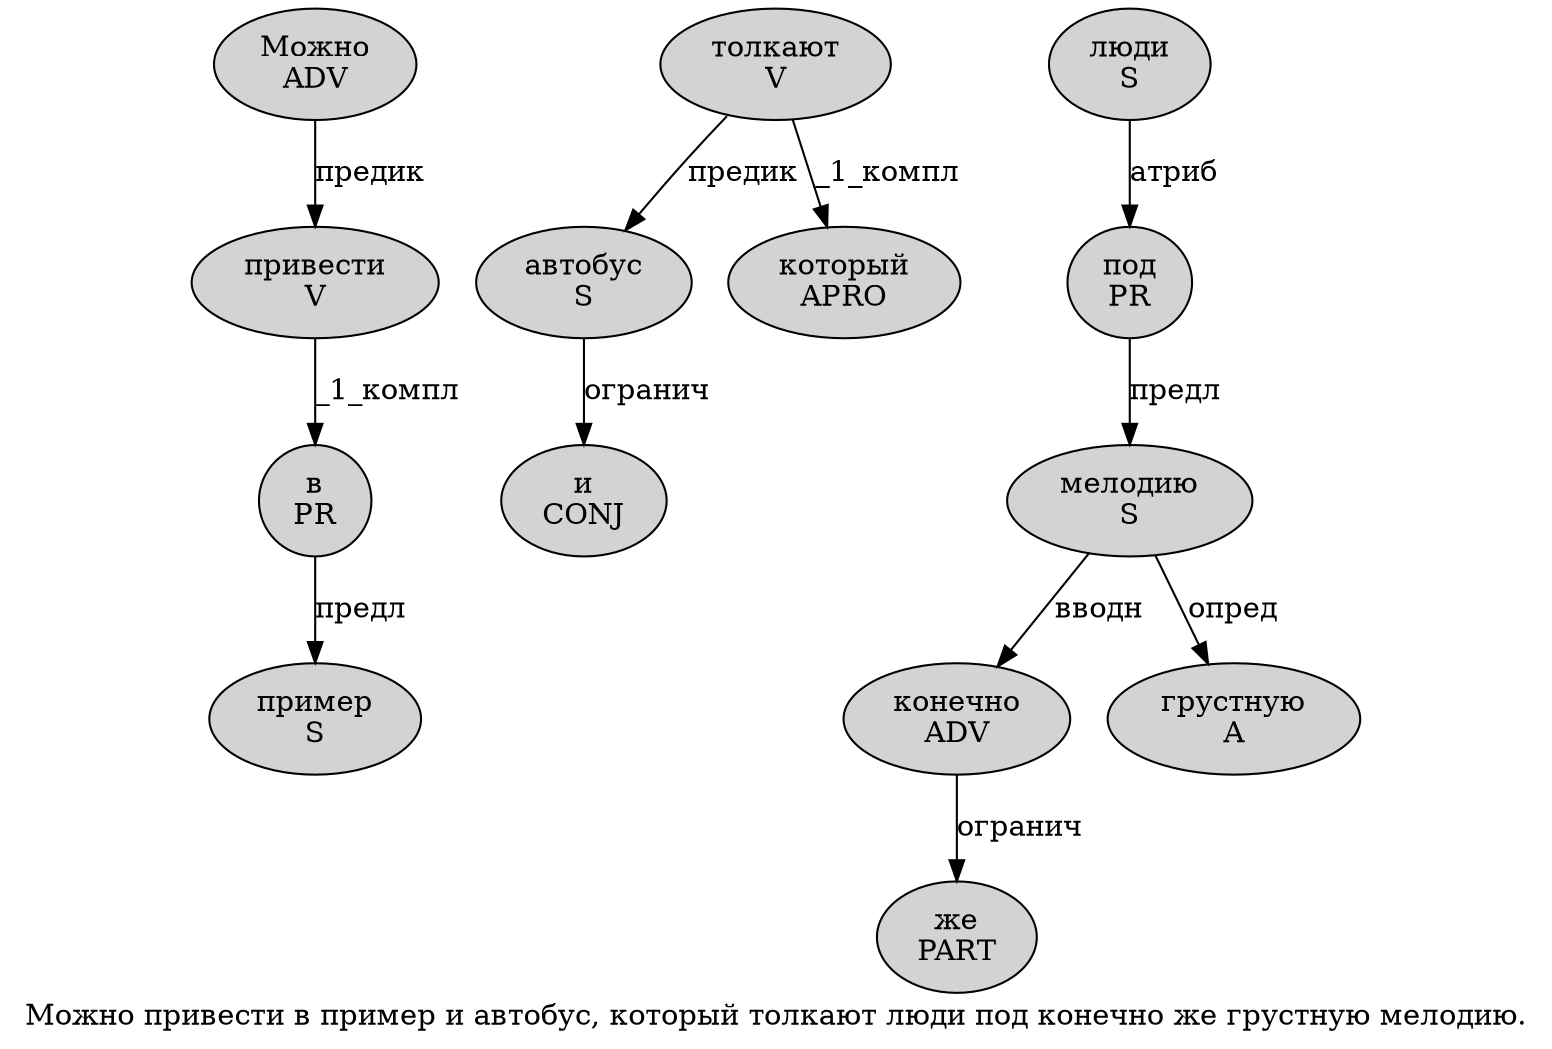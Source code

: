 digraph SENTENCE_2459 {
	graph [label="Можно привести в пример и автобус, который толкают люди под конечно же грустную мелодию."]
	node [style=filled]
		0 [label="Можно
ADV" color="" fillcolor=lightgray penwidth=1 shape=ellipse]
		1 [label="привести
V" color="" fillcolor=lightgray penwidth=1 shape=ellipse]
		2 [label="в
PR" color="" fillcolor=lightgray penwidth=1 shape=ellipse]
		3 [label="пример
S" color="" fillcolor=lightgray penwidth=1 shape=ellipse]
		4 [label="и
CONJ" color="" fillcolor=lightgray penwidth=1 shape=ellipse]
		5 [label="автобус
S" color="" fillcolor=lightgray penwidth=1 shape=ellipse]
		7 [label="который
APRO" color="" fillcolor=lightgray penwidth=1 shape=ellipse]
		8 [label="толкают
V" color="" fillcolor=lightgray penwidth=1 shape=ellipse]
		9 [label="люди
S" color="" fillcolor=lightgray penwidth=1 shape=ellipse]
		10 [label="под
PR" color="" fillcolor=lightgray penwidth=1 shape=ellipse]
		11 [label="конечно
ADV" color="" fillcolor=lightgray penwidth=1 shape=ellipse]
		12 [label="же
PART" color="" fillcolor=lightgray penwidth=1 shape=ellipse]
		13 [label="грустную
A" color="" fillcolor=lightgray penwidth=1 shape=ellipse]
		14 [label="мелодию
S" color="" fillcolor=lightgray penwidth=1 shape=ellipse]
			2 -> 3 [label="предл"]
			0 -> 1 [label="предик"]
			14 -> 11 [label="вводн"]
			14 -> 13 [label="опред"]
			11 -> 12 [label="огранич"]
			9 -> 10 [label="атриб"]
			5 -> 4 [label="огранич"]
			1 -> 2 [label="_1_компл"]
			8 -> 5 [label="предик"]
			8 -> 7 [label="_1_компл"]
			10 -> 14 [label="предл"]
}